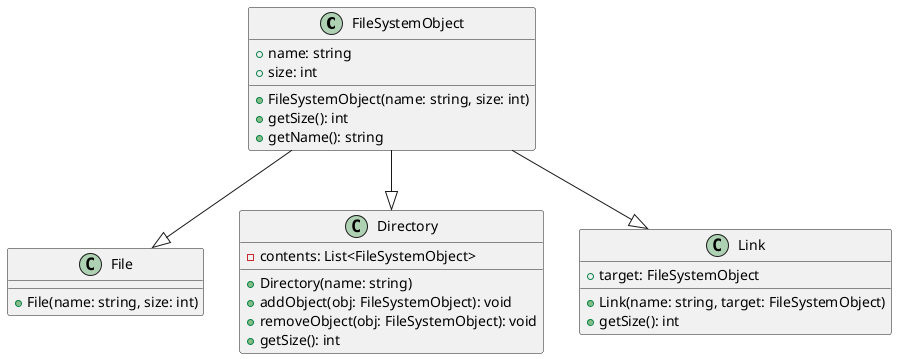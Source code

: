 @startuml

class FileSystemObject {
    +name: string
    +size: int
    +FileSystemObject(name: string, size: int)
    +getSize(): int
    +getName(): string
}

class File {
    +File(name: string, size: int)
}

class Directory {
    -contents: List<FileSystemObject>
    +Directory(name: string)
    +addObject(obj: FileSystemObject): void
    +removeObject(obj: FileSystemObject): void
    +getSize(): int
}

class Link {
    +target: FileSystemObject
    +Link(name: string, target: FileSystemObject)
    +getSize(): int
}

FileSystemObject --|> File
FileSystemObject --|> Directory
FileSystemObject --|> Link

@enduml
